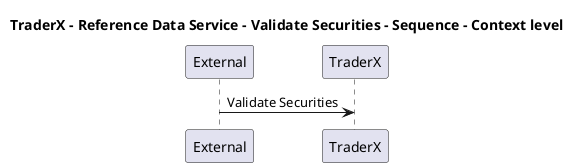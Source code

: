 @startuml

title TraderX - Reference Data Service - Validate Securities - Sequence - Context level

participant "External" as C4InterFlow.SoftwareSystems.ExternalSystem
participant "TraderX" as TraderX.SoftwareSystems.TraderX

C4InterFlow.SoftwareSystems.ExternalSystem -> TraderX.SoftwareSystems.TraderX : Validate Securities


@enduml
